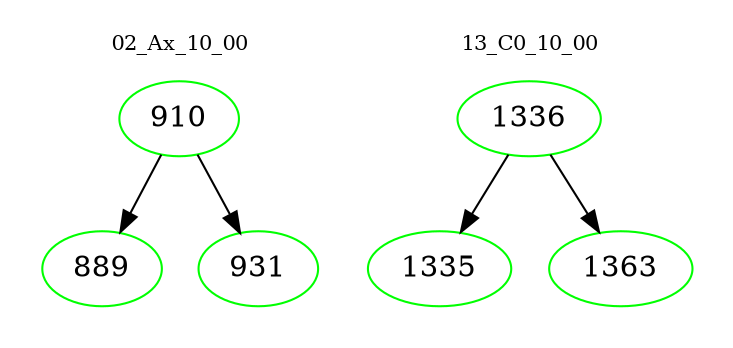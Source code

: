 digraph{
subgraph cluster_0 {
color = white
label = "02_Ax_10_00";
fontsize=10;
T0_910 [label="910", color="green"]
T0_910 -> T0_889 [color="black"]
T0_889 [label="889", color="green"]
T0_910 -> T0_931 [color="black"]
T0_931 [label="931", color="green"]
}
subgraph cluster_1 {
color = white
label = "13_C0_10_00";
fontsize=10;
T1_1336 [label="1336", color="green"]
T1_1336 -> T1_1335 [color="black"]
T1_1335 [label="1335", color="green"]
T1_1336 -> T1_1363 [color="black"]
T1_1363 [label="1363", color="green"]
}
}
